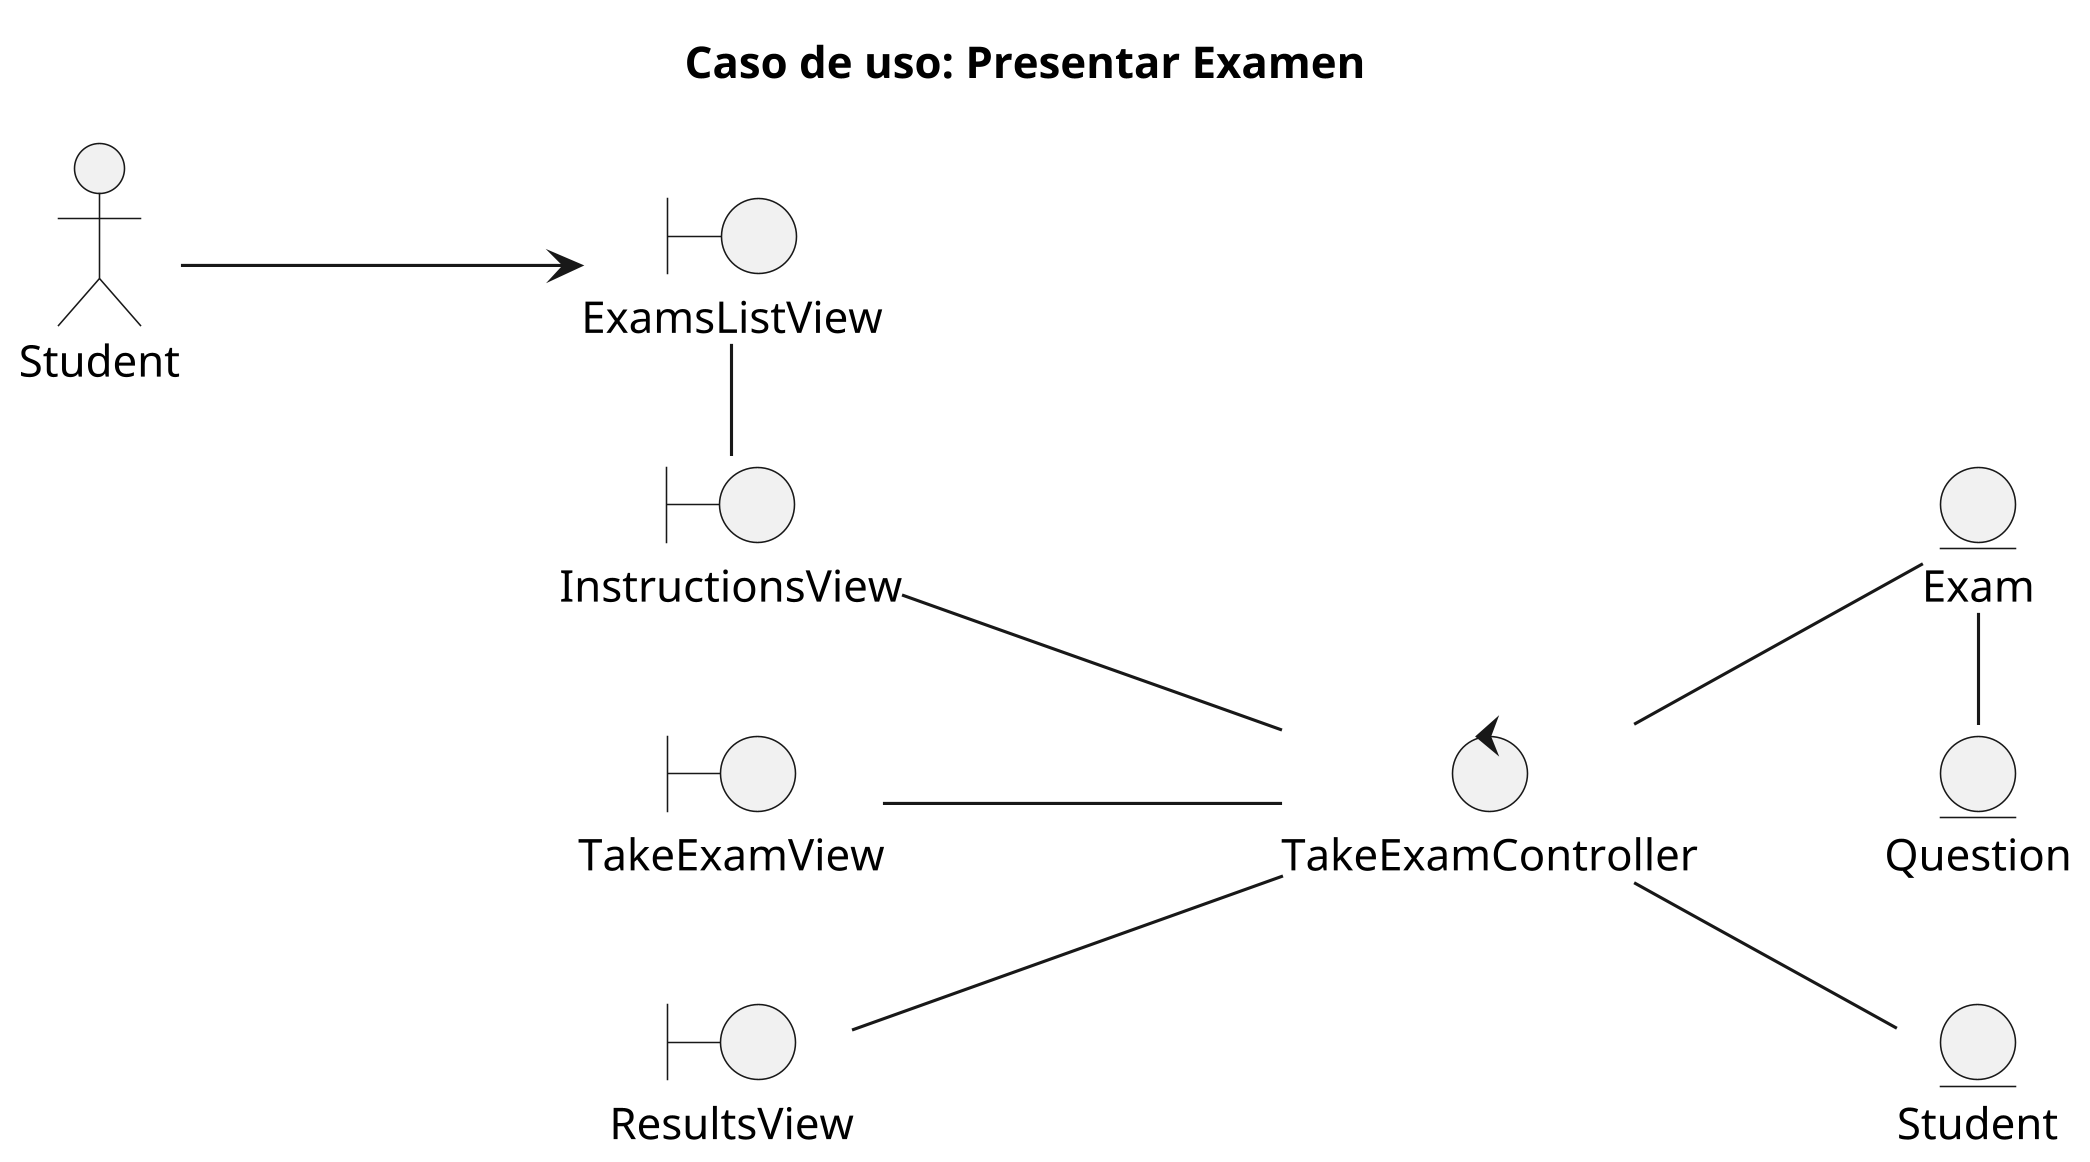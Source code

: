 @startuml "Diagrama de colaboracion"

title "Caso de uso: Presentar Examen"

left to right direction

skinparam Dpi 300

actor "Student" as std
boundary "ExamsListView" as ELV
boundary "InstructionsView" as IV
boundary "TakeExamView" as TEV
boundary "ResultsView" as RV
control "TakeExamController" as TEC
entity "Student" as stde
entity "Exam" as ex
entity "Question" as que



std--->ELV
ELV-IV
IV---TEC
TEV---TEC
RV---TEC
TEC--stde
TEC--ex
ex-que

@enduml